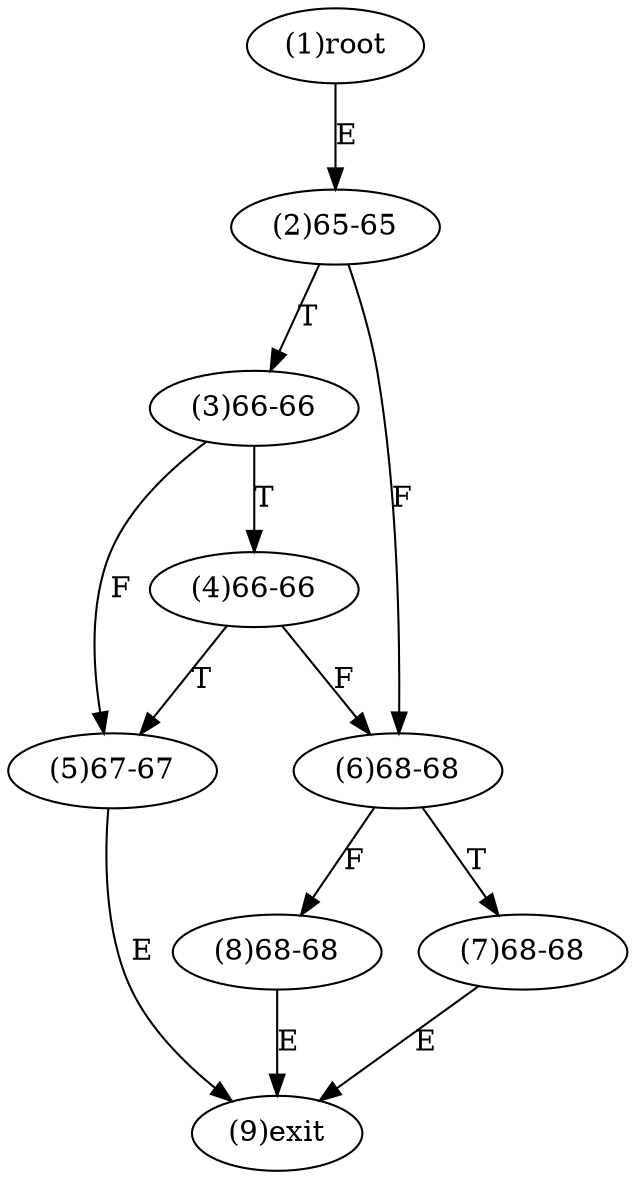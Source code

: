 digraph "" { 
1[ label="(1)root"];
2[ label="(2)65-65"];
3[ label="(3)66-66"];
4[ label="(4)66-66"];
5[ label="(5)67-67"];
6[ label="(6)68-68"];
7[ label="(7)68-68"];
8[ label="(8)68-68"];
9[ label="(9)exit"];
1->2[ label="E"];
2->6[ label="F"];
2->3[ label="T"];
3->5[ label="F"];
3->4[ label="T"];
4->6[ label="F"];
4->5[ label="T"];
5->9[ label="E"];
6->8[ label="F"];
6->7[ label="T"];
7->9[ label="E"];
8->9[ label="E"];
}